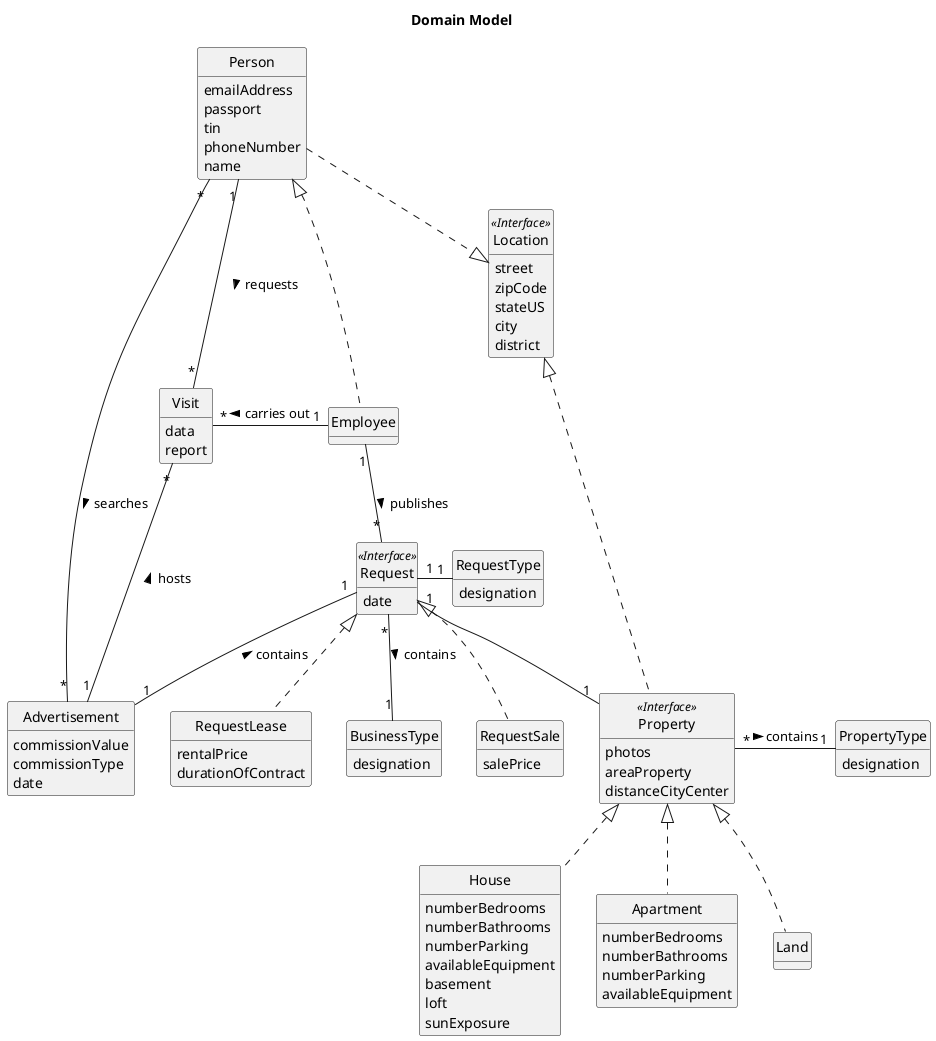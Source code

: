 @startuml
skinparam monochrome true
skinparam packageStyle rectangle
skinparam shadowing false

'left to right direction

skinparam classAttributeIconSize 0

hide circle
hide methods

'Client Schedule Visit

title Domain Model

class Person{
    emailAddress
    passport
    tin
    phoneNumber
    name
}

class Property <<Interface>>{
    photos
    areaProperty
    distanceCityCenter
}

class House {
    numberBedrooms
    numberBathrooms
    numberParking
    availableEquipment
    basement
    loft
    sunExposure
}

class Apartment{
    numberBedrooms
    numberBathrooms
    numberParking
    availableEquipment
}

class Land{}

class Advertisement {
    commissionValue
    commissionType
    date
}

class PropertyType{
    designation
}


class Location <<Interface>>{
    street
    zipCode
    stateUS
    city
    district
}

class Request <<Interface>>{
    date
}

class RequestSale{
    salePrice
}

class RequestLease{
    rentalPrice
    durationOfContract
}

class RequestType {
    designation
}

class BusinessType{
    designation
}

class Visit{
    data
    report
}

class Employee{
}

Person <|.. Employee
Person "1" -- "*" Visit: requests >
Person "*" -- "*" Advertisement: searches >

Employee "1" -left- "*" Visit:  carries out >
Employee "1" -- "*" Request: publishes >

Location <|.left. Person
Location <|.. Property

Property <|.. House
Property <|.. Land
Property <|.. Apartment
Property "*" -right- "1" PropertyType: contains >

Advertisement "1" -- "*" Visit: hosts >

Request "*" -- "1" BusinessType: contains >
Request "1" -- "1" Property
Request "1" -- "1" Advertisement:contains <
Request "1" -right- "1" RequestType
Request <|.. RequestSale
Request <|.. RequestLease



@enduml